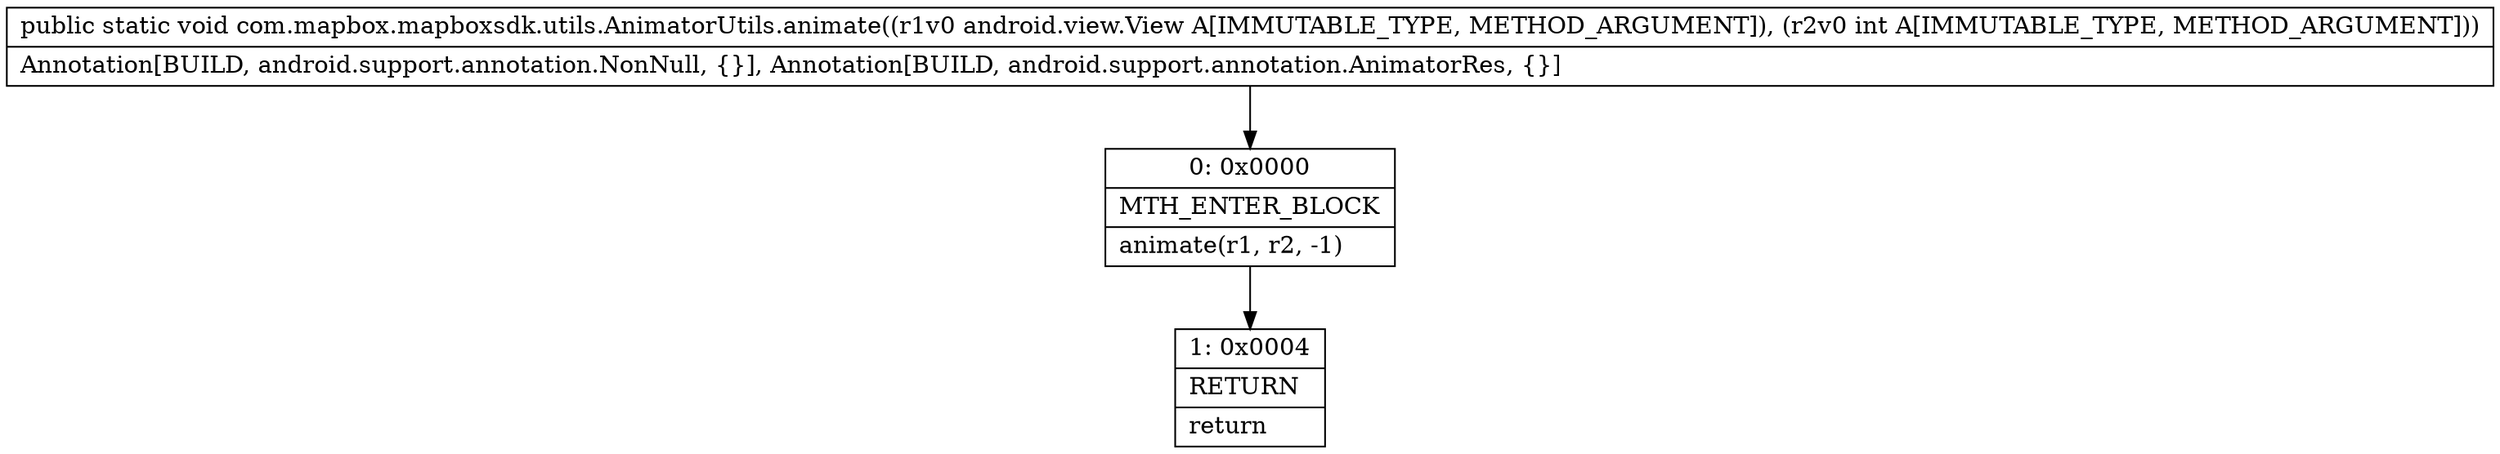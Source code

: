 digraph "CFG forcom.mapbox.mapboxsdk.utils.AnimatorUtils.animate(Landroid\/view\/View;I)V" {
Node_0 [shape=record,label="{0\:\ 0x0000|MTH_ENTER_BLOCK\l|animate(r1, r2, \-1)\l}"];
Node_1 [shape=record,label="{1\:\ 0x0004|RETURN\l|return\l}"];
MethodNode[shape=record,label="{public static void com.mapbox.mapboxsdk.utils.AnimatorUtils.animate((r1v0 android.view.View A[IMMUTABLE_TYPE, METHOD_ARGUMENT]), (r2v0 int A[IMMUTABLE_TYPE, METHOD_ARGUMENT]))  | Annotation[BUILD, android.support.annotation.NonNull, \{\}], Annotation[BUILD, android.support.annotation.AnimatorRes, \{\}]\l}"];
MethodNode -> Node_0;
Node_0 -> Node_1;
}

